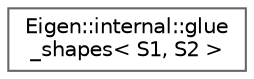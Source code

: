 digraph "类继承关系图"
{
 // LATEX_PDF_SIZE
  bgcolor="transparent";
  edge [fontname=Helvetica,fontsize=10,labelfontname=Helvetica,labelfontsize=10];
  node [fontname=Helvetica,fontsize=10,shape=box,height=0.2,width=0.4];
  rankdir="LR";
  Node0 [id="Node000000",label="Eigen::internal::glue\l_shapes\< S1, S2 \>",height=0.2,width=0.4,color="grey40", fillcolor="white", style="filled",URL="$struct_eigen_1_1internal_1_1glue__shapes.html",tooltip=" "];
}
